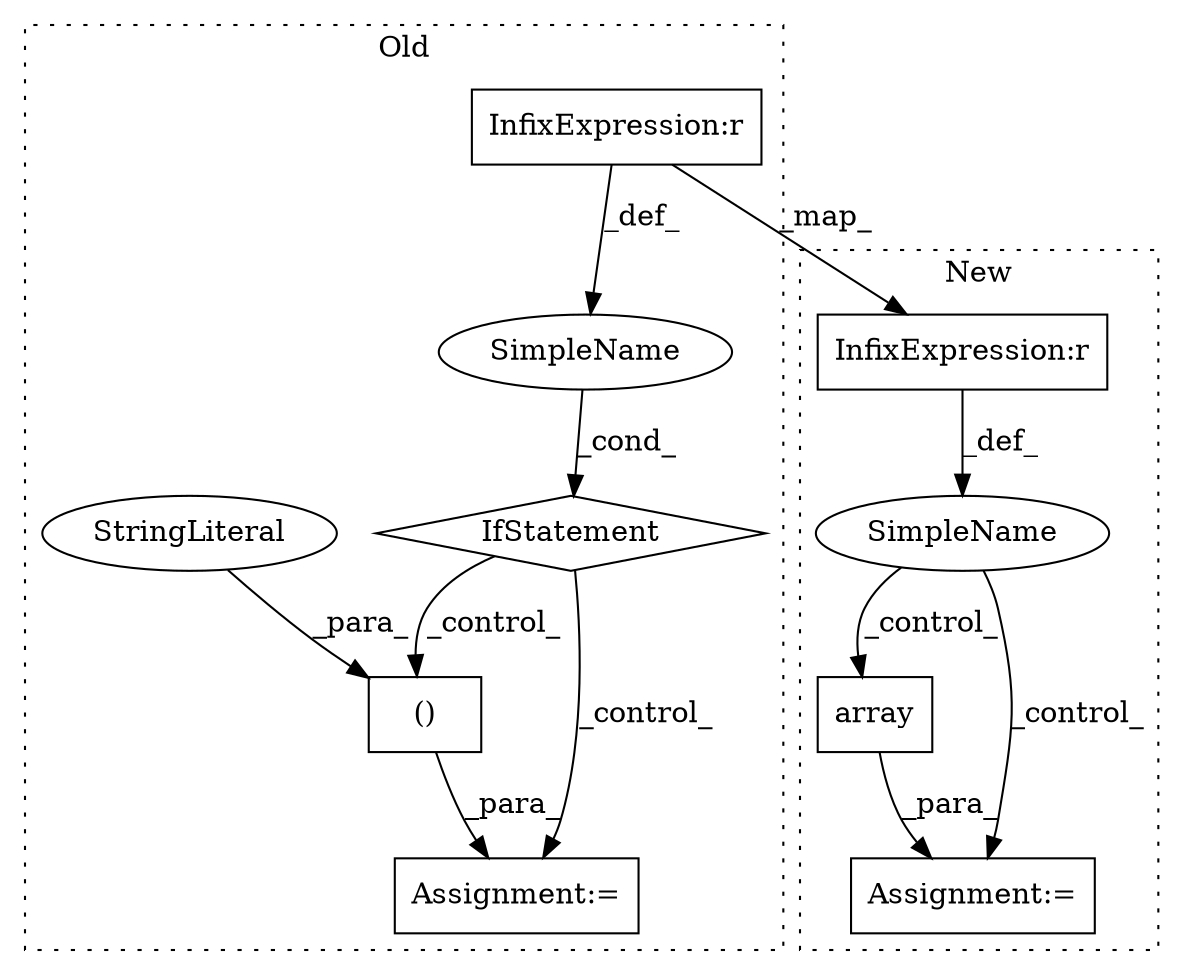 digraph G {
subgraph cluster0 {
1 [label="()" a="106" s="2916" l="71" shape="box"];
4 [label="Assignment:=" a="7" s="2891" l="1" shape="box"];
5 [label="SimpleName" a="42" s="" l="" shape="ellipse"];
6 [label="InfixExpression:r" a="27" s="2873" l="4" shape="box"];
9 [label="IfStatement" a="25" s="2855,2878" l="4,2" shape="diamond"];
10 [label="StringLiteral" a="45" s="2971" l="16" shape="ellipse"];
label = "Old";
style="dotted";
}
subgraph cluster1 {
2 [label="array" a="32" s="2990,3016" l="6,1" shape="box"];
3 [label="Assignment:=" a="7" s="2983" l="1" shape="box"];
7 [label="InfixExpression:r" a="27" s="2877" l="4" shape="box"];
8 [label="SimpleName" a="42" s="" l="" shape="ellipse"];
label = "New";
style="dotted";
}
1 -> 4 [label="_para_"];
2 -> 3 [label="_para_"];
5 -> 9 [label="_cond_"];
6 -> 5 [label="_def_"];
6 -> 7 [label="_map_"];
7 -> 8 [label="_def_"];
8 -> 3 [label="_control_"];
8 -> 2 [label="_control_"];
9 -> 1 [label="_control_"];
9 -> 4 [label="_control_"];
10 -> 1 [label="_para_"];
}